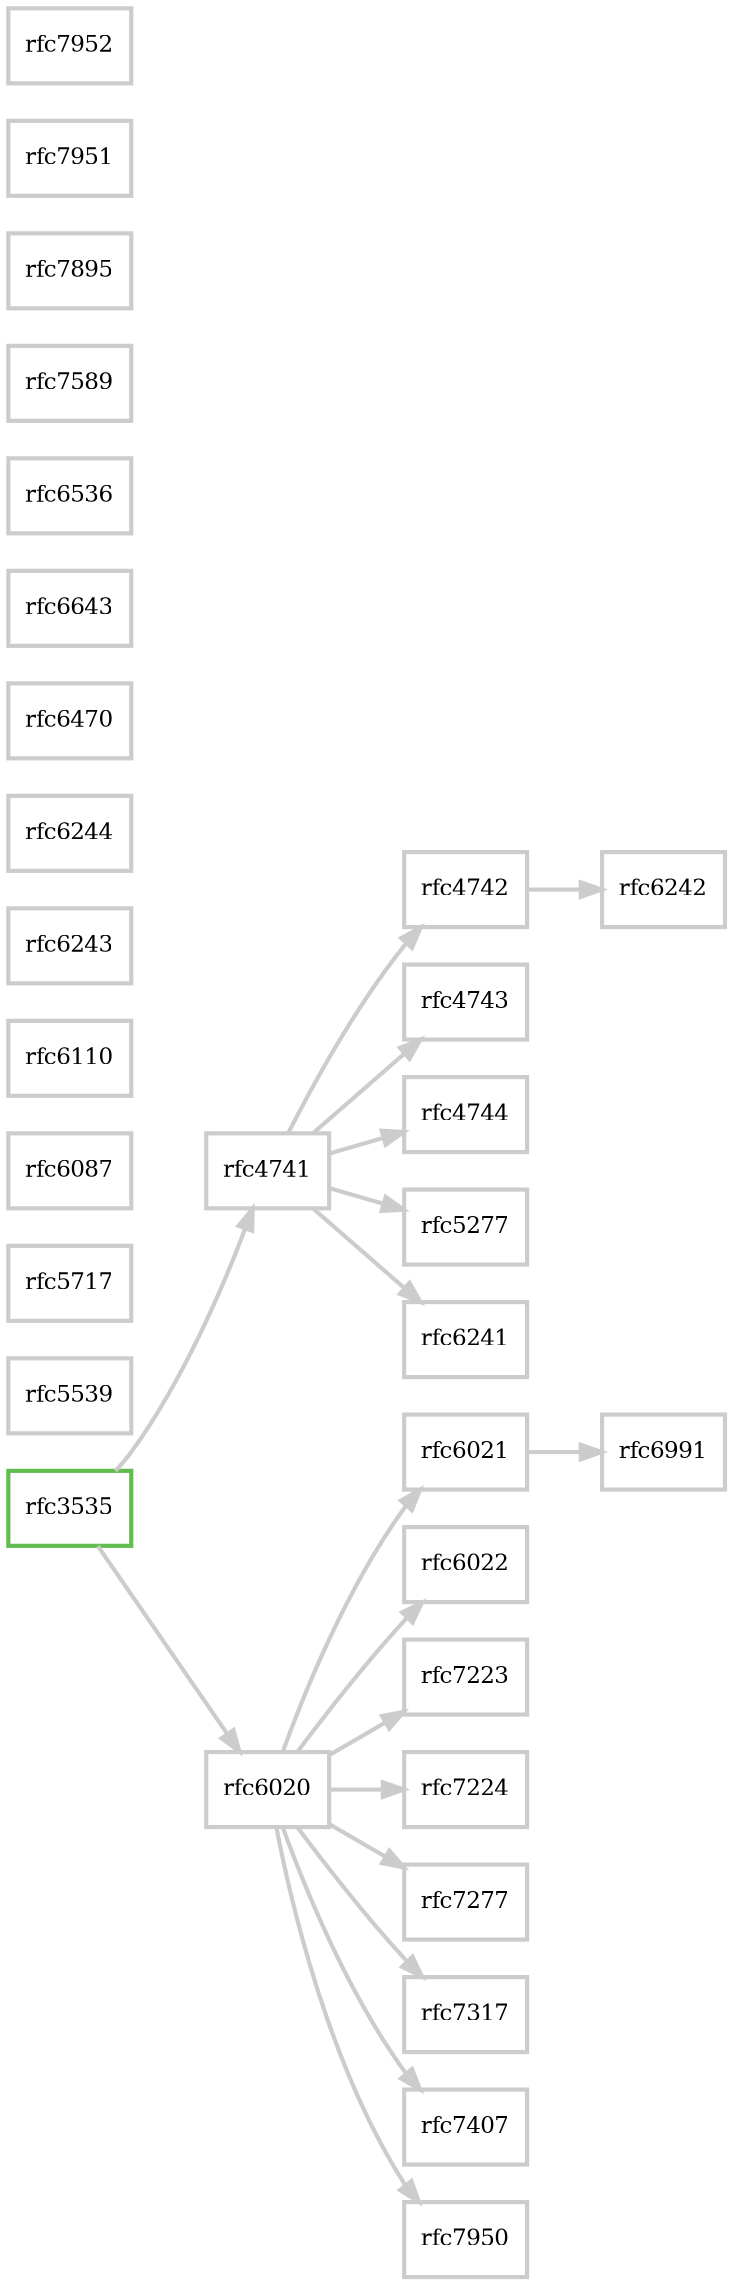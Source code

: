 digraph roadmap {
    rankdir=LR;
    /*dpi=400;*/
    rfc3535 [shape=rectangle, href="https://tools.ietf.org/html/rfc3535", fontsize=11, color="#61BD4D", label="rfc3535", penwidth=2];
    rfc4741 [shape=rectangle, href="https://tools.ietf.org/html/rfc4741", fontsize=11, color="#cccccc", label="rfc4741", penwidth=2];
    rfc4742 [shape=rectangle, href="https://tools.ietf.org/html/rfc4742", fontsize=11, color="#cccccc", label="rfc4742", penwidth=2];
    rfc4743 [shape=rectangle, href="https://tools.ietf.org/html/rfc4743", fontsize=11, color="#cccccc", label="rfc4743", penwidth=2];
    rfc4744 [shape=rectangle, href="https://tools.ietf.org/html/rfc4744", fontsize=11, color="#cccccc", label="rfc4744", penwidth=2];
    rfc5277 [shape=rectangle, href="https://tools.ietf.org/html/rfc5277", fontsize=11, color="#cccccc", label="rfc5277", penwidth=2];
    rfc5539 [shape=rectangle, href="https://tools.ietf.org/html/rfc5539", fontsize=11, color="#cccccc", label="rfc5539", penwidth=2];
    rfc5717 [shape=rectangle, href="https://tools.ietf.org/html/rfc5717", fontsize=11, color="#cccccc", label="rfc5717", penwidth=2];    
    rfc6020 [shape=rectangle, href="https://tools.ietf.org/html/rfc6020", fontsize=11, color="#cccccc", label="rfc6020", penwidth=2];
    rfc6021 [shape=rectangle, href="https://tools.ietf.org/html/rfc6021", fontsize=11, color="#cccccc", label="rfc6021", penwidth=2];
    rfc6022 [shape=rectangle, href="https://tools.ietf.org/html/rfc6022", fontsize=11, color="#cccccc", label="rfc6022", penwidth=2];
    rfc6087 [shape=rectangle, href="https://tools.ietf.org/html/rfc6087", fontsize=11, color="#cccccc", label="rfc6087", penwidth=2];
    rfc6110 [shape=rectangle, href="https://tools.ietf.org/html/rfc6110", fontsize=11, color="#cccccc", label="rfc6110", penwidth=2];    
    rfc6241 [shape=rectangle, href="https://tools.ietf.org/html/rfc6241", fontsize=11, color="#cccccc", label="rfc6241", penwidth=2];
    rfc6242 [shape=rectangle, href="https://tools.ietf.org/html/rfc6242", fontsize=11, color="#cccccc", label="rfc6242", penwidth=2];
    rfc6243 [shape=rectangle, href="https://tools.ietf.org/html/rfc6243", fontsize=11, color="#cccccc", label="rfc6243", penwidth=2];
    rfc6244 [shape=rectangle, href="https://tools.ietf.org/html/rfc6244", fontsize=11, color="#cccccc", label="rfc6244", penwidth=2];
    rfc6470 [shape=rectangle, href="https://tools.ietf.org/html/rfc6470", fontsize=11, color="#cccccc", label="rfc6470", penwidth=2];
    rfc6643 [shape=rectangle, href="https://tools.ietf.org/html/rfc6643", fontsize=11, color="#cccccc", label="rfc6643", penwidth=2];
    rfc6536 [shape=rectangle, href="https://tools.ietf.org/html/rfc6536", fontsize=11, color="#cccccc", label="rfc6536", penwidth=2];
    rfc6991 [shape=rectangle, href="https://tools.ietf.org/html/rfc6991", fontsize=11, color="#cccccc", label="rfc6991", penwidth=2];
    rfc7223 [shape=rectangle, href="https://tools.ietf.org/html/rfc7223", fontsize=11, color="#cccccc", label="rfc7223", penwidth=2];
    rfc7224 [shape=rectangle, href="https://tools.ietf.org/html/rfc7224", fontsize=11, color="#cccccc", label="rfc7224", penwidth=2];
    rfc7277 [shape=rectangle, href="https://tools.ietf.org/html/rfc7277", fontsize=11, color="#cccccc", label="rfc7277", penwidth=2];
    rfc7317 [shape=rectangle, href="https://tools.ietf.org/html/rfc7317", fontsize=11, color="#cccccc", label="rfc7317", penwidth=2];
    rfc7407 [shape=rectangle, href="https://tools.ietf.org/html/rfc7407", fontsize=11, color="#cccccc", label="rfc7407", penwidth=2];
    rfc7589 [shape=rectangle, href="https://tools.ietf.org/html/rfc7589", fontsize=11, color="#cccccc", label="rfc7589", penwidth=2];
    rfc7895 [shape=rectangle, href="https://tools.ietf.org/html/rfc7895", fontsize=11, color="#cccccc", label="rfc7895", penwidth=2];
    rfc7950 [shape=rectangle, href="https://tools.ietf.org/html/rfc7950", fontsize=11, color="#cccccc", label="rfc7950", penwidth=2];
    rfc7951 [shape=rectangle, href="https://tools.ietf.org/html/rfc7951", fontsize=11, color="#cccccc", label="rfc7951", penwidth=2];
    rfc7952 [shape=rectangle, href="https://tools.ietf.org/html/rfc7952", fontsize=11, color="#cccccc", label="rfc7952", penwidth=2];

    rfc3535 -> rfc4741  [color="#CCCCCC", fontsize=11, penwidth=2];
    rfc3535 -> rfc6020  [color="#CCCCCC", fontsize=11, penwidth=2];
    rfc4741 -> rfc4742  [color="#CCCCCC", fontsize=11, penwidth=2];
    rfc4741 -> rfc4743  [color="#CCCCCC", fontsize=11, penwidth=2];
    rfc4741 -> rfc4744  [color="#CCCCCC", fontsize=11, penwidth=2];
    rfc4741 -> rfc6241  [color="#CCCCCC", fontsize=11, penwidth=2];
    rfc4741 -> rfc5277  [color="#CCCCCC", fontsize=11, penwidth=2];
    rfc4742 -> rfc6242  [color="#CCCCCC", fontsize=11, penwidth=2];
    rfc6020 -> rfc6021  [color="#CCCCCC", fontsize=11, penwidth=2];
    rfc6020 -> rfc6022  [color="#CCCCCC", fontsize=11, penwidth=2];
    rfc6020 -> rfc7950  [color="#CCCCCC", fontsize=11, penwidth=2];
    rfc6020 -> rfc7223  [color="#CCCCCC", fontsize=11, penwidth=2];
    rfc6020 -> rfc7224  [color="#CCCCCC", fontsize=11, penwidth=2];
    rfc6020 -> rfc7277  [color="#CCCCCC", fontsize=11, penwidth=2];
    rfc6020 -> rfc7317  [color="#CCCCCC", fontsize=11, penwidth=2];
    rfc6020 -> rfc7407  [color="#CCCCCC", fontsize=11, penwidth=2];
    rfc6021 -> rfc6991  [color="#CCCCCC", fontsize=11, penwidth=2];
}
